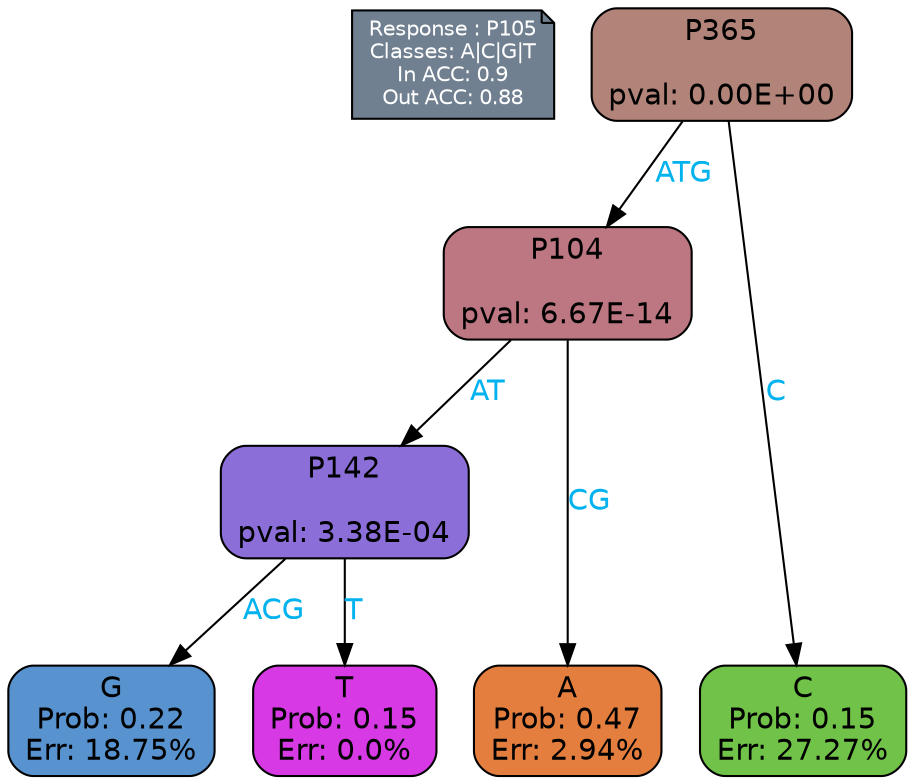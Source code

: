 digraph Tree {
node [shape=box, style="filled, rounded", color="black", fontname=helvetica] ;
graph [ranksep=equally, splines=polylines, bgcolor=transparent, dpi=600] ;
edge [fontname=helvetica] ;
LEGEND [label="Response : P105
Classes: A|C|G|T
In ACC: 0.9
Out ACC: 0.88
",shape=note,align=left,style=filled,fillcolor="slategray",fontcolor="white",fontsize=10];1 [label="P365

pval: 0.00E+00", fillcolor="#b18379"] ;
2 [label="P104

pval: 6.67E-14", fillcolor="#bd7782"] ;
3 [label="P142

pval: 3.38E-04", fillcolor="#8b6ed8"] ;
4 [label="G
Prob: 0.22
Err: 18.75%", fillcolor="#5893cf"] ;
5 [label="T
Prob: 0.15
Err: 0.0%", fillcolor="#d739e5"] ;
6 [label="A
Prob: 0.47
Err: 2.94%", fillcolor="#e47e3e"] ;
7 [label="C
Prob: 0.15
Err: 27.27%", fillcolor="#70c348"] ;
1 -> 2 [label="ATG",fontcolor=deepskyblue2] ;
1 -> 7 [label="C",fontcolor=deepskyblue2] ;
2 -> 3 [label="AT",fontcolor=deepskyblue2] ;
2 -> 6 [label="CG",fontcolor=deepskyblue2] ;
3 -> 4 [label="ACG",fontcolor=deepskyblue2] ;
3 -> 5 [label="T",fontcolor=deepskyblue2] ;
{rank = same; 4;5;6;7;}{rank = same; LEGEND;1;}}